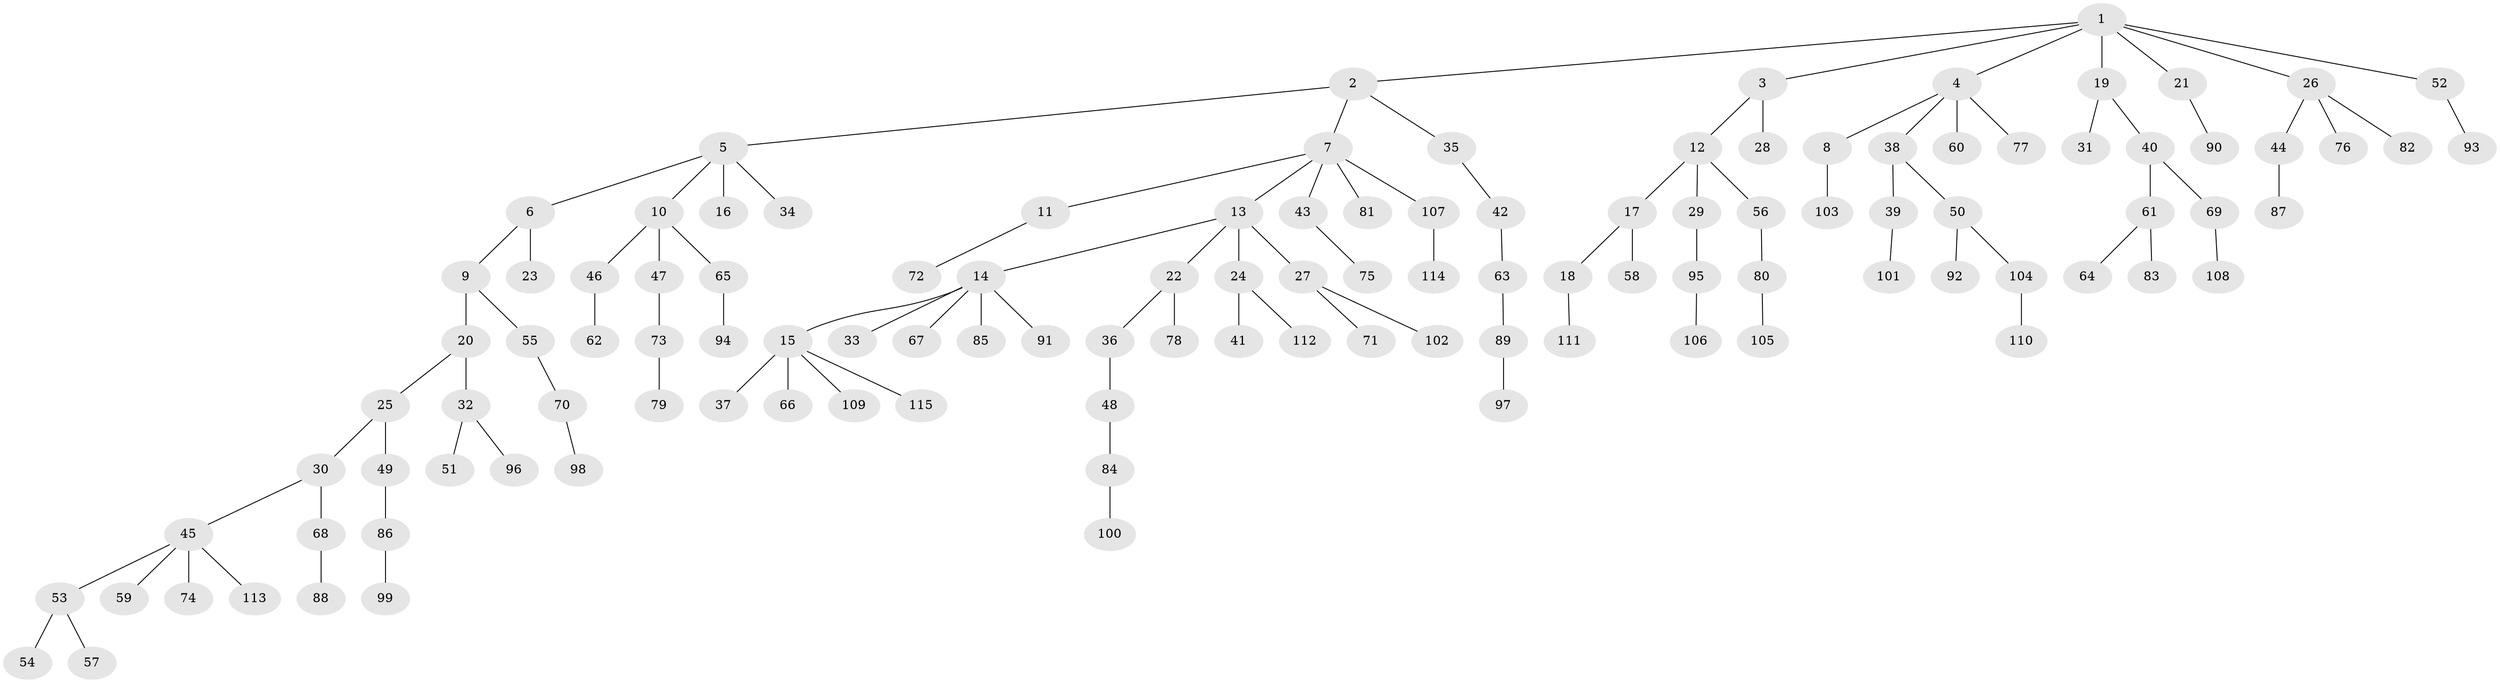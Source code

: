 // Generated by graph-tools (version 1.1) at 2025/11/02/27/25 16:11:28]
// undirected, 115 vertices, 114 edges
graph export_dot {
graph [start="1"]
  node [color=gray90,style=filled];
  1;
  2;
  3;
  4;
  5;
  6;
  7;
  8;
  9;
  10;
  11;
  12;
  13;
  14;
  15;
  16;
  17;
  18;
  19;
  20;
  21;
  22;
  23;
  24;
  25;
  26;
  27;
  28;
  29;
  30;
  31;
  32;
  33;
  34;
  35;
  36;
  37;
  38;
  39;
  40;
  41;
  42;
  43;
  44;
  45;
  46;
  47;
  48;
  49;
  50;
  51;
  52;
  53;
  54;
  55;
  56;
  57;
  58;
  59;
  60;
  61;
  62;
  63;
  64;
  65;
  66;
  67;
  68;
  69;
  70;
  71;
  72;
  73;
  74;
  75;
  76;
  77;
  78;
  79;
  80;
  81;
  82;
  83;
  84;
  85;
  86;
  87;
  88;
  89;
  90;
  91;
  92;
  93;
  94;
  95;
  96;
  97;
  98;
  99;
  100;
  101;
  102;
  103;
  104;
  105;
  106;
  107;
  108;
  109;
  110;
  111;
  112;
  113;
  114;
  115;
  1 -- 2;
  1 -- 3;
  1 -- 4;
  1 -- 19;
  1 -- 21;
  1 -- 26;
  1 -- 52;
  2 -- 5;
  2 -- 7;
  2 -- 35;
  3 -- 12;
  3 -- 28;
  4 -- 8;
  4 -- 38;
  4 -- 60;
  4 -- 77;
  5 -- 6;
  5 -- 10;
  5 -- 16;
  5 -- 34;
  6 -- 9;
  6 -- 23;
  7 -- 11;
  7 -- 13;
  7 -- 43;
  7 -- 81;
  7 -- 107;
  8 -- 103;
  9 -- 20;
  9 -- 55;
  10 -- 46;
  10 -- 47;
  10 -- 65;
  11 -- 72;
  12 -- 17;
  12 -- 29;
  12 -- 56;
  13 -- 14;
  13 -- 22;
  13 -- 24;
  13 -- 27;
  14 -- 15;
  14 -- 33;
  14 -- 67;
  14 -- 85;
  14 -- 91;
  15 -- 37;
  15 -- 66;
  15 -- 109;
  15 -- 115;
  17 -- 18;
  17 -- 58;
  18 -- 111;
  19 -- 31;
  19 -- 40;
  20 -- 25;
  20 -- 32;
  21 -- 90;
  22 -- 36;
  22 -- 78;
  24 -- 41;
  24 -- 112;
  25 -- 30;
  25 -- 49;
  26 -- 44;
  26 -- 76;
  26 -- 82;
  27 -- 71;
  27 -- 102;
  29 -- 95;
  30 -- 45;
  30 -- 68;
  32 -- 51;
  32 -- 96;
  35 -- 42;
  36 -- 48;
  38 -- 39;
  38 -- 50;
  39 -- 101;
  40 -- 61;
  40 -- 69;
  42 -- 63;
  43 -- 75;
  44 -- 87;
  45 -- 53;
  45 -- 59;
  45 -- 74;
  45 -- 113;
  46 -- 62;
  47 -- 73;
  48 -- 84;
  49 -- 86;
  50 -- 92;
  50 -- 104;
  52 -- 93;
  53 -- 54;
  53 -- 57;
  55 -- 70;
  56 -- 80;
  61 -- 64;
  61 -- 83;
  63 -- 89;
  65 -- 94;
  68 -- 88;
  69 -- 108;
  70 -- 98;
  73 -- 79;
  80 -- 105;
  84 -- 100;
  86 -- 99;
  89 -- 97;
  95 -- 106;
  104 -- 110;
  107 -- 114;
}
